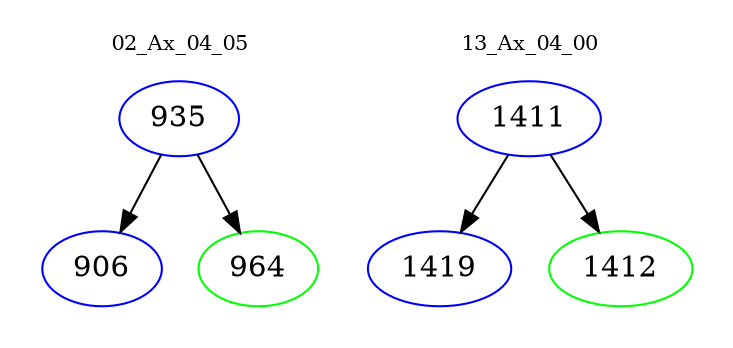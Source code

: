 digraph{
subgraph cluster_0 {
color = white
label = "02_Ax_04_05";
fontsize=10;
T0_935 [label="935", color="blue"]
T0_935 -> T0_906 [color="black"]
T0_906 [label="906", color="blue"]
T0_935 -> T0_964 [color="black"]
T0_964 [label="964", color="green"]
}
subgraph cluster_1 {
color = white
label = "13_Ax_04_00";
fontsize=10;
T1_1411 [label="1411", color="blue"]
T1_1411 -> T1_1419 [color="black"]
T1_1419 [label="1419", color="blue"]
T1_1411 -> T1_1412 [color="black"]
T1_1412 [label="1412", color="green"]
}
}

